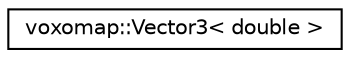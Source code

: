 digraph "Graphical Class Hierarchy"
{
 // LATEX_PDF_SIZE
  edge [fontname="Helvetica",fontsize="10",labelfontname="Helvetica",labelfontsize="10"];
  node [fontname="Helvetica",fontsize="10",shape=record];
  rankdir="LR";
  Node0 [label="voxomap::Vector3\< double \>",height=0.2,width=0.4,color="black", fillcolor="white", style="filled",URL="$classvoxomap_1_1_vector3.html",tooltip=" "];
}
